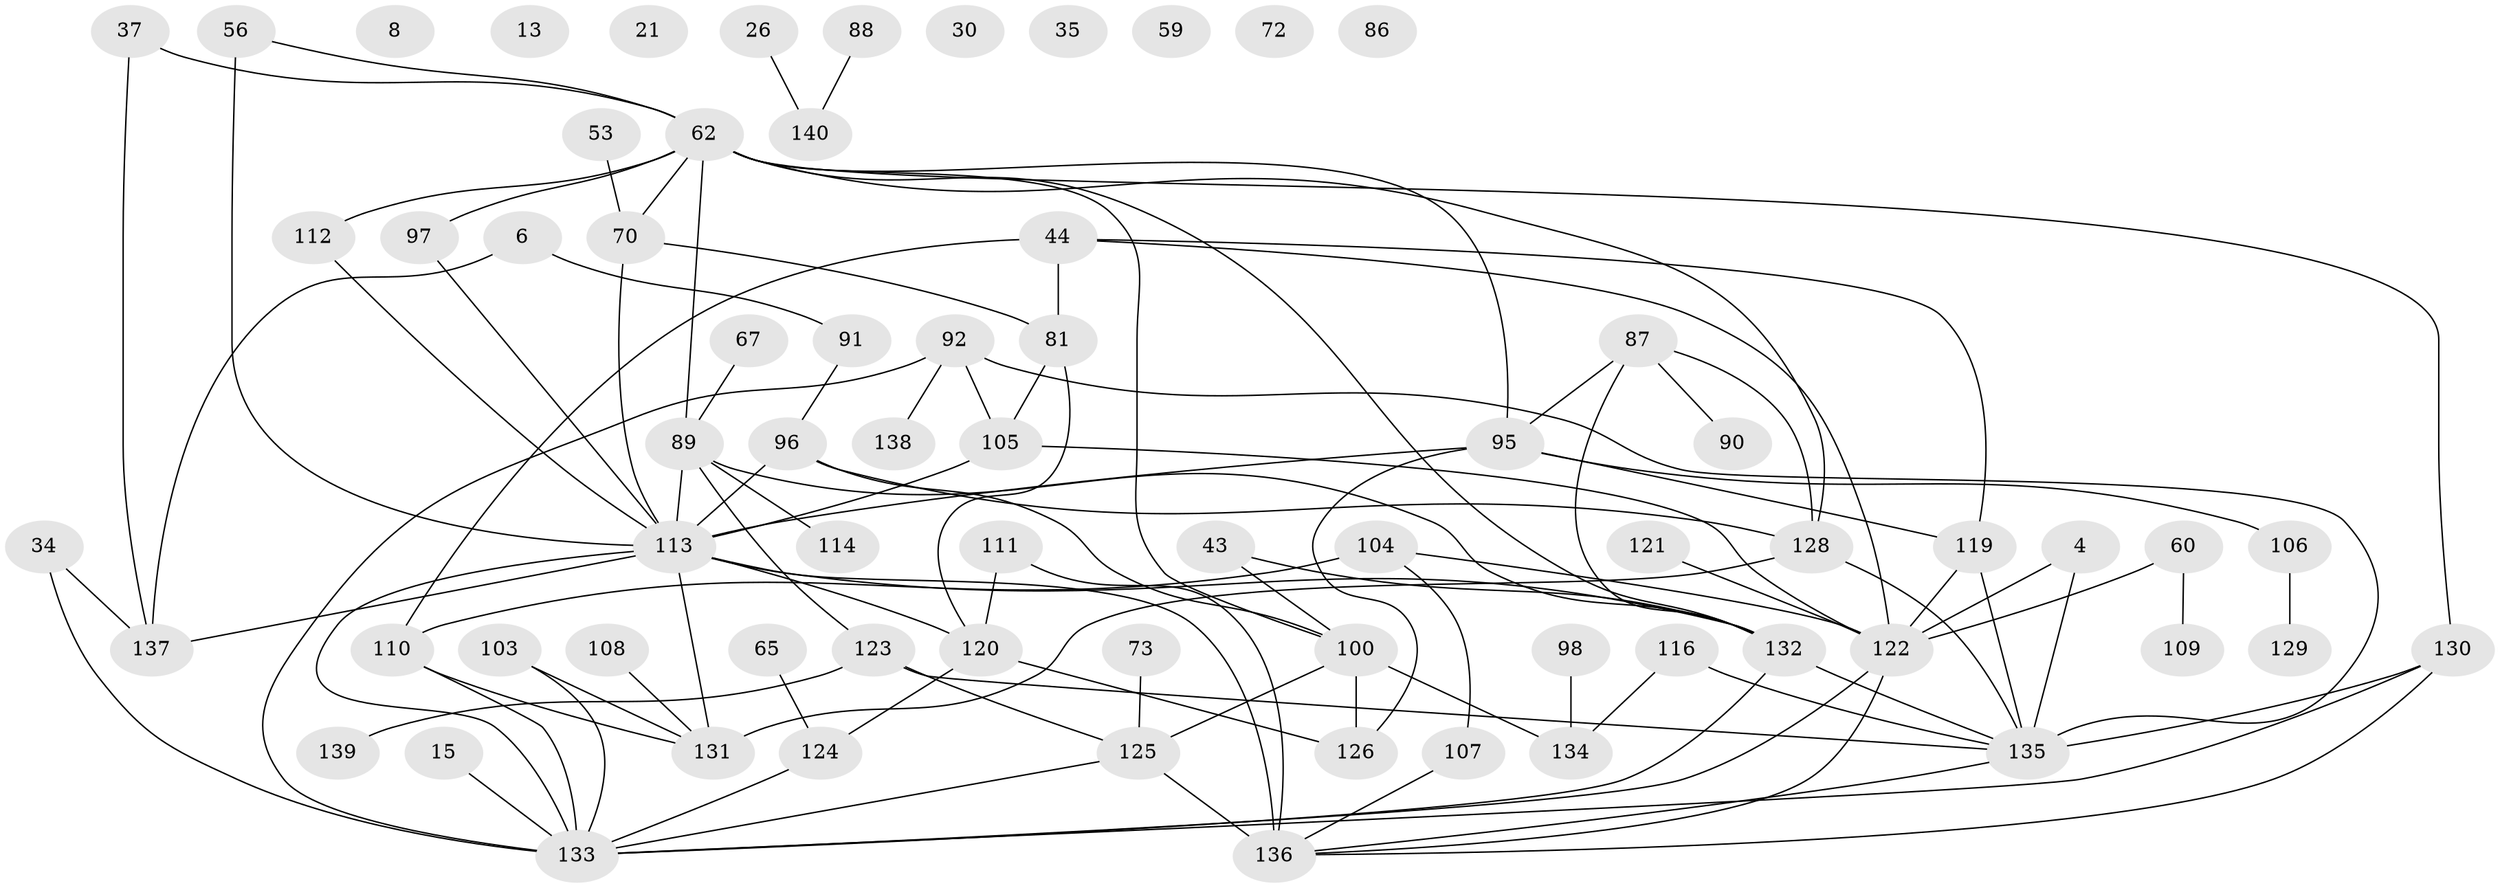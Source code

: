 // original degree distribution, {6: 0.02857142857142857, 1: 0.19285714285714287, 5: 0.09285714285714286, 2: 0.20714285714285716, 0: 0.05714285714285714, 4: 0.15, 3: 0.24285714285714285, 7: 0.02857142857142857}
// Generated by graph-tools (version 1.1) at 2025/40/03/09/25 04:40:43]
// undirected, 70 vertices, 107 edges
graph export_dot {
graph [start="1"]
  node [color=gray90,style=filled];
  4;
  6;
  8;
  13;
  15;
  21;
  26;
  30;
  34;
  35;
  37;
  43;
  44;
  53;
  56;
  59;
  60;
  62 [super="+50"];
  65;
  67;
  70;
  72;
  73;
  81 [super="+16+14"];
  86;
  87;
  88;
  89 [super="+38+47+64"];
  90;
  91;
  92 [super="+5+12+66"];
  95;
  96;
  97;
  98;
  100 [super="+82+61+54"];
  103 [super="+48+32"];
  104;
  105 [super="+68+101"];
  106 [super="+10"];
  107 [super="+25"];
  108;
  109;
  110 [super="+41+55"];
  111;
  112;
  113 [super="+51+74+94"];
  114;
  116 [super="+63+83"];
  119 [super="+28+45"];
  120 [super="+80"];
  121;
  122 [super="+77+71"];
  123;
  124 [super="+20+102"];
  125 [super="+57"];
  126;
  128 [super="+85"];
  129;
  130 [super="+22+27"];
  131 [super="+31"];
  132 [super="+93+84"];
  133 [super="+24+118+99"];
  134;
  135 [super="+117+127"];
  136 [super="+36"];
  137;
  138;
  139;
  140;
  4 -- 122;
  4 -- 135;
  6 -- 91;
  6 -- 137;
  15 -- 133;
  26 -- 140;
  34 -- 137;
  34 -- 133;
  37 -- 137;
  37 -- 62;
  43 -- 100;
  43 -- 132;
  44 -- 110;
  44 -- 119 [weight=2];
  44 -- 122;
  44 -- 81;
  53 -- 70;
  56 -- 62;
  56 -- 113;
  60 -- 109;
  60 -- 122;
  62 -- 70;
  62 -- 97 [weight=2];
  62 -- 112;
  62 -- 95;
  62 -- 130;
  62 -- 89;
  62 -- 100;
  62 -- 128;
  62 -- 132;
  65 -- 124;
  67 -- 89;
  70 -- 81;
  70 -- 113;
  73 -- 125;
  81 -- 105;
  81 -- 120;
  87 -- 90;
  87 -- 95;
  87 -- 132;
  87 -- 128;
  88 -- 140;
  89 -- 123;
  89 -- 113;
  89 -- 114;
  89 -- 132;
  91 -- 96;
  92 -- 135 [weight=3];
  92 -- 138;
  92 -- 105;
  92 -- 133 [weight=4];
  95 -- 106;
  95 -- 119;
  95 -- 126;
  95 -- 113;
  96 -- 100;
  96 -- 113;
  96 -- 128;
  97 -- 113;
  98 -- 134;
  100 -- 134;
  100 -- 125 [weight=2];
  100 -- 126;
  103 -- 131;
  103 -- 133;
  104 -- 107;
  104 -- 110;
  104 -- 122;
  105 -- 122 [weight=2];
  105 -- 113 [weight=2];
  106 -- 129;
  107 -- 136;
  108 -- 131;
  110 -- 133 [weight=2];
  110 -- 131;
  111 -- 120;
  111 -- 136;
  112 -- 113;
  113 -- 133 [weight=2];
  113 -- 136 [weight=2];
  113 -- 137;
  113 -- 131;
  113 -- 120;
  113 -- 132;
  116 -- 134;
  116 -- 135;
  119 -- 122 [weight=2];
  119 -- 135;
  120 -- 126;
  120 -- 124;
  121 -- 122;
  122 -- 136;
  122 -- 133;
  123 -- 139;
  123 -- 125;
  123 -- 135;
  124 -- 133 [weight=2];
  125 -- 136 [weight=2];
  125 -- 133 [weight=2];
  128 -- 131;
  128 -- 135;
  130 -- 135;
  130 -- 136;
  130 -- 133;
  132 -- 133;
  132 -- 135;
  135 -- 136;
}
